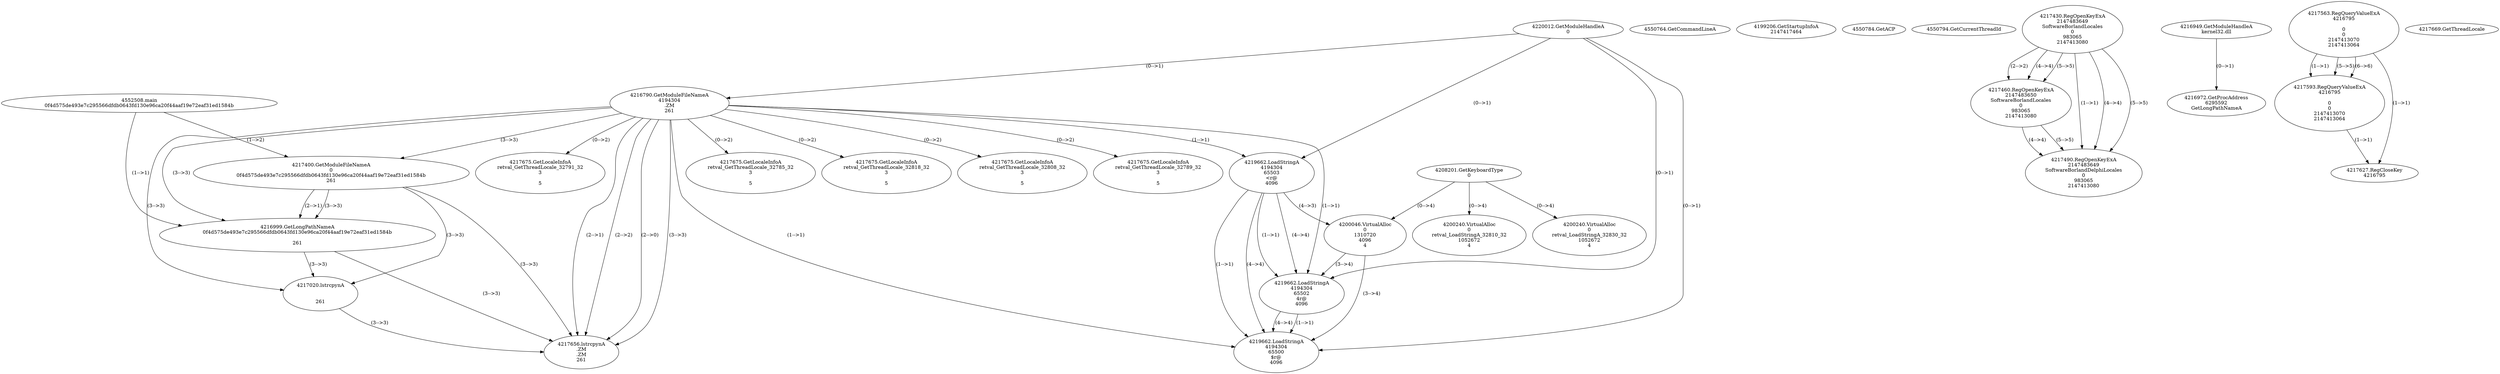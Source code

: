 // Global SCDG with merge call
digraph {
	0 [label="4552508.main
0f4d575de493e7c295566dfdb0643fd130e96ca20f44aaf19e72eaf31ed1584b"]
	1 [label="4220012.GetModuleHandleA
0"]
	2 [label="4208201.GetKeyboardType
0"]
	3 [label="4550764.GetCommandLineA
"]
	4 [label="4199206.GetStartupInfoA
2147417464"]
	5 [label="4550784.GetACP
"]
	6 [label="4550794.GetCurrentThreadId
"]
	7 [label="4216790.GetModuleFileNameA
4194304
.ZM
261"]
	1 -> 7 [label="(0-->1)"]
	8 [label="4217400.GetModuleFileNameA
0
0f4d575de493e7c295566dfdb0643fd130e96ca20f44aaf19e72eaf31ed1584b
261"]
	0 -> 8 [label="(1-->2)"]
	7 -> 8 [label="(3-->3)"]
	9 [label="4217430.RegOpenKeyExA
2147483649
Software\Borland\Locales
0
983065
2147413080"]
	10 [label="4217460.RegOpenKeyExA
2147483650
Software\Borland\Locales
0
983065
2147413080"]
	9 -> 10 [label="(2-->2)"]
	9 -> 10 [label="(4-->4)"]
	9 -> 10 [label="(5-->5)"]
	11 [label="4216949.GetModuleHandleA
kernel32.dll"]
	12 [label="4216972.GetProcAddress
6295592
GetLongPathNameA"]
	11 -> 12 [label="(0-->1)"]
	13 [label="4216999.GetLongPathNameA
0f4d575de493e7c295566dfdb0643fd130e96ca20f44aaf19e72eaf31ed1584b

261"]
	0 -> 13 [label="(1-->1)"]
	8 -> 13 [label="(2-->1)"]
	7 -> 13 [label="(3-->3)"]
	8 -> 13 [label="(3-->3)"]
	14 [label="4217020.lstrcpynA


261"]
	7 -> 14 [label="(3-->3)"]
	8 -> 14 [label="(3-->3)"]
	13 -> 14 [label="(3-->3)"]
	15 [label="4217563.RegQueryValueExA
4216795

0
0
2147413070
2147413064"]
	16 [label="4217593.RegQueryValueExA
4216795

0
0
2147413070
2147413064"]
	15 -> 16 [label="(1-->1)"]
	15 -> 16 [label="(5-->5)"]
	15 -> 16 [label="(6-->6)"]
	17 [label="4217627.RegCloseKey
4216795"]
	15 -> 17 [label="(1-->1)"]
	16 -> 17 [label="(1-->1)"]
	18 [label="4217656.lstrcpynA
.ZM
.ZM
261"]
	7 -> 18 [label="(2-->1)"]
	7 -> 18 [label="(2-->2)"]
	7 -> 18 [label="(3-->3)"]
	8 -> 18 [label="(3-->3)"]
	13 -> 18 [label="(3-->3)"]
	14 -> 18 [label="(3-->3)"]
	7 -> 18 [label="(2-->0)"]
	19 [label="4217669.GetThreadLocale
"]
	20 [label="4217675.GetLocaleInfoA
retval_GetThreadLocale_32791_32
3

5"]
	7 -> 20 [label="(0-->2)"]
	21 [label="4219662.LoadStringA
4194304
65503
<r@
4096"]
	1 -> 21 [label="(0-->1)"]
	7 -> 21 [label="(1-->1)"]
	22 [label="4200046.VirtualAlloc
0
1310720
4096
4"]
	21 -> 22 [label="(4-->3)"]
	2 -> 22 [label="(0-->4)"]
	23 [label="4219662.LoadStringA
4194304
65502
4r@
4096"]
	1 -> 23 [label="(0-->1)"]
	7 -> 23 [label="(1-->1)"]
	21 -> 23 [label="(1-->1)"]
	21 -> 23 [label="(4-->4)"]
	22 -> 23 [label="(3-->4)"]
	24 [label="4219662.LoadStringA
4194304
65500
$r@
4096"]
	1 -> 24 [label="(0-->1)"]
	7 -> 24 [label="(1-->1)"]
	21 -> 24 [label="(1-->1)"]
	23 -> 24 [label="(1-->1)"]
	21 -> 24 [label="(4-->4)"]
	22 -> 24 [label="(3-->4)"]
	23 -> 24 [label="(4-->4)"]
	25 [label="4217675.GetLocaleInfoA
retval_GetThreadLocale_32785_32
3

5"]
	7 -> 25 [label="(0-->2)"]
	26 [label="4217675.GetLocaleInfoA
retval_GetThreadLocale_32818_32
3

5"]
	7 -> 26 [label="(0-->2)"]
	27 [label="4200240.VirtualAlloc
0
retval_LoadStringA_32830_32
1052672
4"]
	2 -> 27 [label="(0-->4)"]
	28 [label="4217490.RegOpenKeyExA
2147483649
Software\Borland\Delphi\Locales
0
983065
2147413080"]
	9 -> 28 [label="(1-->1)"]
	9 -> 28 [label="(4-->4)"]
	10 -> 28 [label="(4-->4)"]
	9 -> 28 [label="(5-->5)"]
	10 -> 28 [label="(5-->5)"]
	29 [label="4217675.GetLocaleInfoA
retval_GetThreadLocale_32808_32
3

5"]
	7 -> 29 [label="(0-->2)"]
	30 [label="4200240.VirtualAlloc
0
retval_LoadStringA_32810_32
1052672
4"]
	2 -> 30 [label="(0-->4)"]
	31 [label="4217675.GetLocaleInfoA
retval_GetThreadLocale_32789_32
3

5"]
	7 -> 31 [label="(0-->2)"]
}

